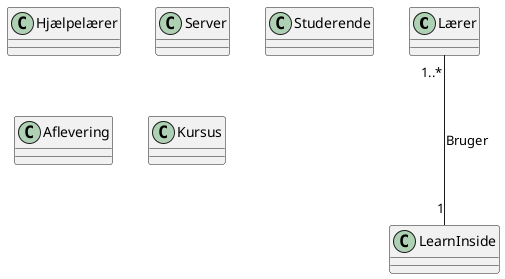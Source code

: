 @startuml
'https://plantuml.com/class-diagram


Class Lærer
Class Hjælpelærer
Class LearnInside
Class Server
Class Studerende
Class Aflevering
Class Kursus

Lærer "1..*" --- "1" LearnInside : Bruger


@enduml